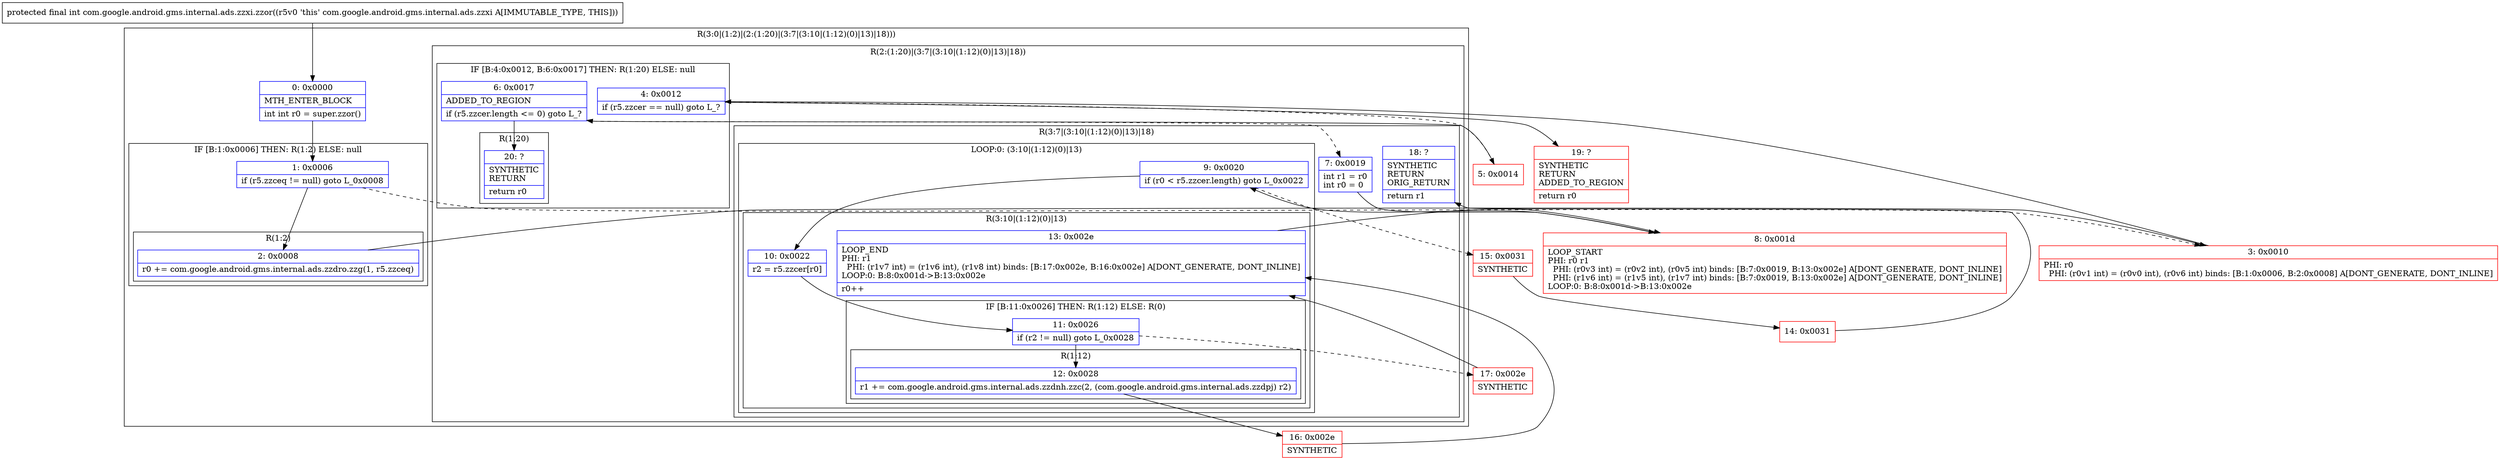 digraph "CFG forcom.google.android.gms.internal.ads.zzxi.zzor()I" {
subgraph cluster_Region_379876318 {
label = "R(3:0|(1:2)|(2:(1:20)|(3:7|(3:10|(1:12)(0)|13)|18)))";
node [shape=record,color=blue];
Node_0 [shape=record,label="{0\:\ 0x0000|MTH_ENTER_BLOCK\l|int int r0 = super.zzor()\l}"];
subgraph cluster_IfRegion_135256332 {
label = "IF [B:1:0x0006] THEN: R(1:2) ELSE: null";
node [shape=record,color=blue];
Node_1 [shape=record,label="{1\:\ 0x0006|if (r5.zzceq != null) goto L_0x0008\l}"];
subgraph cluster_Region_83635823 {
label = "R(1:2)";
node [shape=record,color=blue];
Node_2 [shape=record,label="{2\:\ 0x0008|r0 += com.google.android.gms.internal.ads.zzdro.zzg(1, r5.zzceq)\l}"];
}
}
subgraph cluster_Region_648176165 {
label = "R(2:(1:20)|(3:7|(3:10|(1:12)(0)|13)|18))";
node [shape=record,color=blue];
subgraph cluster_IfRegion_1171422913 {
label = "IF [B:4:0x0012, B:6:0x0017] THEN: R(1:20) ELSE: null";
node [shape=record,color=blue];
Node_4 [shape=record,label="{4\:\ 0x0012|if (r5.zzcer == null) goto L_?\l}"];
Node_6 [shape=record,label="{6\:\ 0x0017|ADDED_TO_REGION\l|if (r5.zzcer.length \<= 0) goto L_?\l}"];
subgraph cluster_Region_2042521737 {
label = "R(1:20)";
node [shape=record,color=blue];
Node_20 [shape=record,label="{20\:\ ?|SYNTHETIC\lRETURN\l|return r0\l}"];
}
}
subgraph cluster_Region_12348874 {
label = "R(3:7|(3:10|(1:12)(0)|13)|18)";
node [shape=record,color=blue];
Node_7 [shape=record,label="{7\:\ 0x0019|int r1 = r0\lint r0 = 0\l}"];
subgraph cluster_LoopRegion_2073018424 {
label = "LOOP:0: (3:10|(1:12)(0)|13)";
node [shape=record,color=blue];
Node_9 [shape=record,label="{9\:\ 0x0020|if (r0 \< r5.zzcer.length) goto L_0x0022\l}"];
subgraph cluster_Region_1348016927 {
label = "R(3:10|(1:12)(0)|13)";
node [shape=record,color=blue];
Node_10 [shape=record,label="{10\:\ 0x0022|r2 = r5.zzcer[r0]\l}"];
subgraph cluster_IfRegion_230601212 {
label = "IF [B:11:0x0026] THEN: R(1:12) ELSE: R(0)";
node [shape=record,color=blue];
Node_11 [shape=record,label="{11\:\ 0x0026|if (r2 != null) goto L_0x0028\l}"];
subgraph cluster_Region_892585088 {
label = "R(1:12)";
node [shape=record,color=blue];
Node_12 [shape=record,label="{12\:\ 0x0028|r1 += com.google.android.gms.internal.ads.zzdnh.zzc(2, (com.google.android.gms.internal.ads.zzdpj) r2)\l}"];
}
subgraph cluster_Region_943216932 {
label = "R(0)";
node [shape=record,color=blue];
}
}
Node_13 [shape=record,label="{13\:\ 0x002e|LOOP_END\lPHI: r1 \l  PHI: (r1v7 int) = (r1v6 int), (r1v8 int) binds: [B:17:0x002e, B:16:0x002e] A[DONT_GENERATE, DONT_INLINE]\lLOOP:0: B:8:0x001d\-\>B:13:0x002e\l|r0++\l}"];
}
}
Node_18 [shape=record,label="{18\:\ ?|SYNTHETIC\lRETURN\lORIG_RETURN\l|return r1\l}"];
}
}
}
Node_3 [shape=record,color=red,label="{3\:\ 0x0010|PHI: r0 \l  PHI: (r0v1 int) = (r0v0 int), (r0v6 int) binds: [B:1:0x0006, B:2:0x0008] A[DONT_GENERATE, DONT_INLINE]\l}"];
Node_5 [shape=record,color=red,label="{5\:\ 0x0014}"];
Node_8 [shape=record,color=red,label="{8\:\ 0x001d|LOOP_START\lPHI: r0 r1 \l  PHI: (r0v3 int) = (r0v2 int), (r0v5 int) binds: [B:7:0x0019, B:13:0x002e] A[DONT_GENERATE, DONT_INLINE]\l  PHI: (r1v6 int) = (r1v5 int), (r1v7 int) binds: [B:7:0x0019, B:13:0x002e] A[DONT_GENERATE, DONT_INLINE]\lLOOP:0: B:8:0x001d\-\>B:13:0x002e\l}"];
Node_14 [shape=record,color=red,label="{14\:\ 0x0031}"];
Node_15 [shape=record,color=red,label="{15\:\ 0x0031|SYNTHETIC\l}"];
Node_16 [shape=record,color=red,label="{16\:\ 0x002e|SYNTHETIC\l}"];
Node_17 [shape=record,color=red,label="{17\:\ 0x002e|SYNTHETIC\l}"];
Node_19 [shape=record,color=red,label="{19\:\ ?|SYNTHETIC\lRETURN\lADDED_TO_REGION\l|return r0\l}"];
MethodNode[shape=record,label="{protected final int com.google.android.gms.internal.ads.zzxi.zzor((r5v0 'this' com.google.android.gms.internal.ads.zzxi A[IMMUTABLE_TYPE, THIS])) }"];
MethodNode -> Node_0;
Node_0 -> Node_1;
Node_1 -> Node_2;
Node_1 -> Node_3[style=dashed];
Node_2 -> Node_3;
Node_4 -> Node_5[style=dashed];
Node_4 -> Node_19;
Node_6 -> Node_7[style=dashed];
Node_6 -> Node_20;
Node_7 -> Node_8;
Node_9 -> Node_10;
Node_9 -> Node_15[style=dashed];
Node_10 -> Node_11;
Node_11 -> Node_12;
Node_11 -> Node_17[style=dashed];
Node_12 -> Node_16;
Node_13 -> Node_8;
Node_3 -> Node_4;
Node_5 -> Node_6;
Node_8 -> Node_9;
Node_14 -> Node_18;
Node_15 -> Node_14;
Node_16 -> Node_13;
Node_17 -> Node_13;
}

